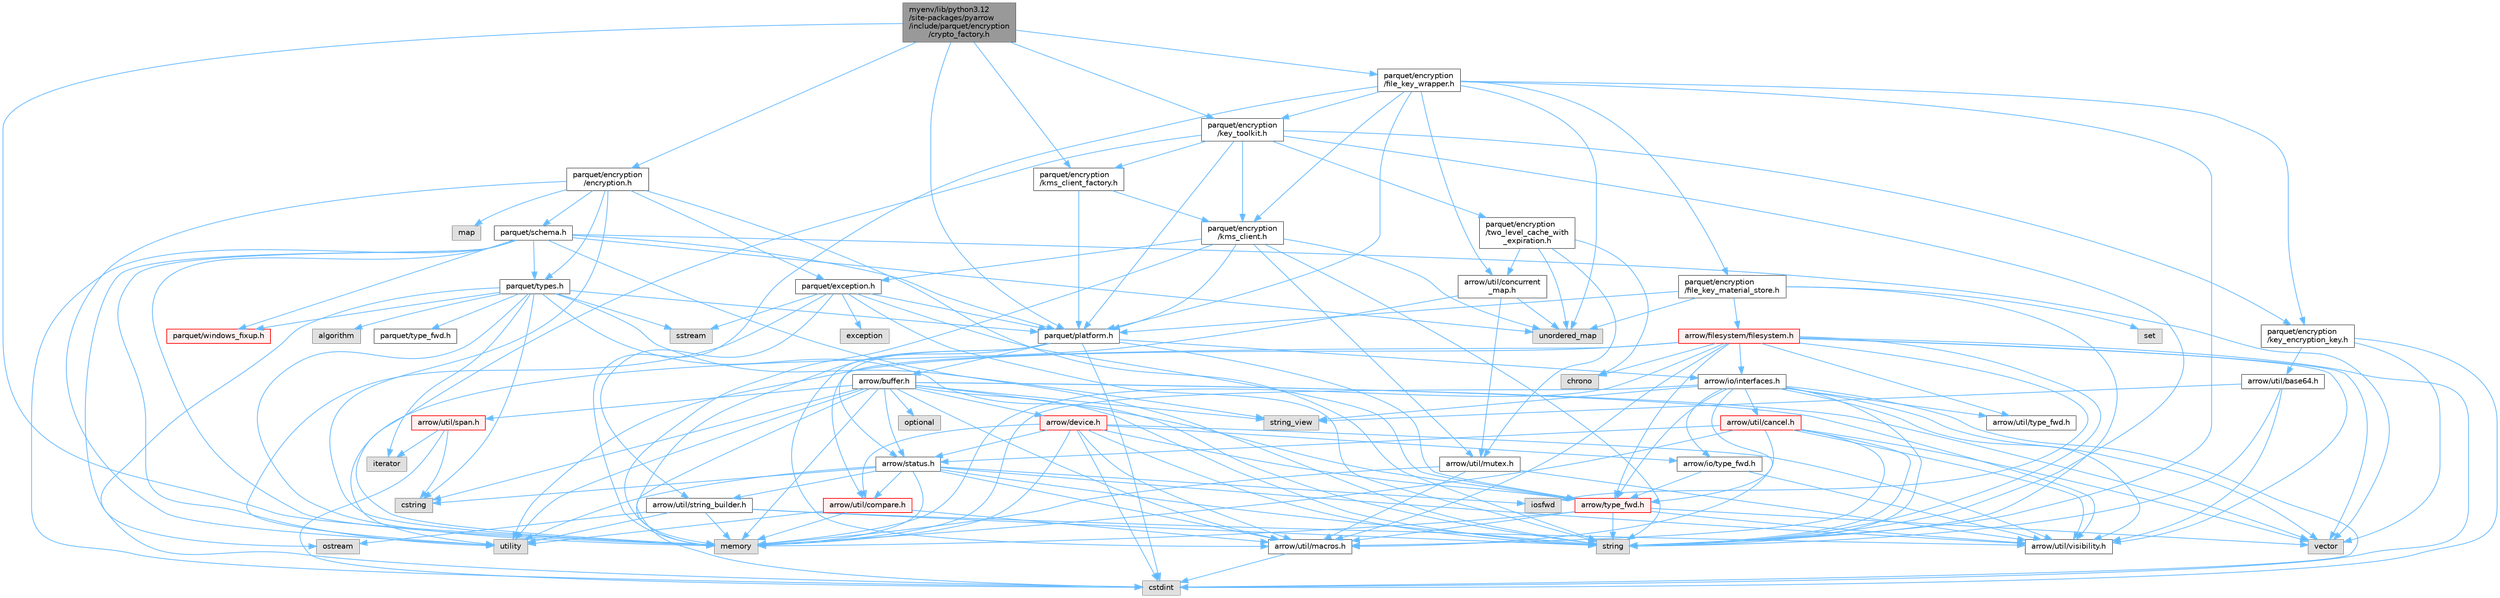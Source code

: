 digraph "myenv/lib/python3.12/site-packages/pyarrow/include/parquet/encryption/crypto_factory.h"
{
 // LATEX_PDF_SIZE
  bgcolor="transparent";
  edge [fontname=Helvetica,fontsize=10,labelfontname=Helvetica,labelfontsize=10];
  node [fontname=Helvetica,fontsize=10,shape=box,height=0.2,width=0.4];
  Node1 [id="Node000001",label="myenv/lib/python3.12\l/site-packages/pyarrow\l/include/parquet/encryption\l/crypto_factory.h",height=0.2,width=0.4,color="gray40", fillcolor="grey60", style="filled", fontcolor="black",tooltip=" "];
  Node1 -> Node2 [id="edge1_Node000001_Node000002",color="steelblue1",style="solid",tooltip=" "];
  Node2 [id="Node000002",label="memory",height=0.2,width=0.4,color="grey60", fillcolor="#E0E0E0", style="filled",tooltip=" "];
  Node1 -> Node3 [id="edge2_Node000001_Node000003",color="steelblue1",style="solid",tooltip=" "];
  Node3 [id="Node000003",label="parquet/encryption\l/encryption.h",height=0.2,width=0.4,color="grey40", fillcolor="white", style="filled",URL="$encryption_8h.html",tooltip=" "];
  Node3 -> Node4 [id="edge3_Node000003_Node000004",color="steelblue1",style="solid",tooltip=" "];
  Node4 [id="Node000004",label="map",height=0.2,width=0.4,color="grey60", fillcolor="#E0E0E0", style="filled",tooltip=" "];
  Node3 -> Node2 [id="edge4_Node000003_Node000002",color="steelblue1",style="solid",tooltip=" "];
  Node3 -> Node5 [id="edge5_Node000003_Node000005",color="steelblue1",style="solid",tooltip=" "];
  Node5 [id="Node000005",label="string",height=0.2,width=0.4,color="grey60", fillcolor="#E0E0E0", style="filled",tooltip=" "];
  Node3 -> Node6 [id="edge6_Node000003_Node000006",color="steelblue1",style="solid",tooltip=" "];
  Node6 [id="Node000006",label="utility",height=0.2,width=0.4,color="grey60", fillcolor="#E0E0E0", style="filled",tooltip=" "];
  Node3 -> Node7 [id="edge7_Node000003_Node000007",color="steelblue1",style="solid",tooltip=" "];
  Node7 [id="Node000007",label="parquet/exception.h",height=0.2,width=0.4,color="grey40", fillcolor="white", style="filled",URL="$exception_8h.html",tooltip=" "];
  Node7 -> Node8 [id="edge8_Node000007_Node000008",color="steelblue1",style="solid",tooltip=" "];
  Node8 [id="Node000008",label="exception",height=0.2,width=0.4,color="grey60", fillcolor="#E0E0E0", style="filled",tooltip=" "];
  Node7 -> Node9 [id="edge9_Node000007_Node000009",color="steelblue1",style="solid",tooltip=" "];
  Node9 [id="Node000009",label="sstream",height=0.2,width=0.4,color="grey60", fillcolor="#E0E0E0", style="filled",tooltip=" "];
  Node7 -> Node5 [id="edge10_Node000007_Node000005",color="steelblue1",style="solid",tooltip=" "];
  Node7 -> Node6 [id="edge11_Node000007_Node000006",color="steelblue1",style="solid",tooltip=" "];
  Node7 -> Node10 [id="edge12_Node000007_Node000010",color="steelblue1",style="solid",tooltip=" "];
  Node10 [id="Node000010",label="arrow/type_fwd.h",height=0.2,width=0.4,color="red", fillcolor="#FFF0F0", style="filled",URL="$arrow_2type__fwd_8h.html",tooltip=" "];
  Node10 -> Node2 [id="edge13_Node000010_Node000002",color="steelblue1",style="solid",tooltip=" "];
  Node10 -> Node5 [id="edge14_Node000010_Node000005",color="steelblue1",style="solid",tooltip=" "];
  Node10 -> Node12 [id="edge15_Node000010_Node000012",color="steelblue1",style="solid",tooltip=" "];
  Node12 [id="Node000012",label="vector",height=0.2,width=0.4,color="grey60", fillcolor="#E0E0E0", style="filled",tooltip=" "];
  Node10 -> Node13 [id="edge16_Node000010_Node000013",color="steelblue1",style="solid",tooltip=" "];
  Node13 [id="Node000013",label="arrow/util/macros.h",height=0.2,width=0.4,color="grey40", fillcolor="white", style="filled",URL="$macros_8h.html",tooltip=" "];
  Node13 -> Node14 [id="edge17_Node000013_Node000014",color="steelblue1",style="solid",tooltip=" "];
  Node14 [id="Node000014",label="cstdint",height=0.2,width=0.4,color="grey60", fillcolor="#E0E0E0", style="filled",tooltip=" "];
  Node10 -> Node15 [id="edge18_Node000010_Node000015",color="steelblue1",style="solid",tooltip=" "];
  Node15 [id="Node000015",label="arrow/util/visibility.h",height=0.2,width=0.4,color="grey40", fillcolor="white", style="filled",URL="$include_2arrow_2util_2visibility_8h.html",tooltip=" "];
  Node7 -> Node16 [id="edge19_Node000007_Node000016",color="steelblue1",style="solid",tooltip=" "];
  Node16 [id="Node000016",label="arrow/util/string_builder.h",height=0.2,width=0.4,color="grey40", fillcolor="white", style="filled",URL="$string__builder_8h.html",tooltip=" "];
  Node16 -> Node2 [id="edge20_Node000016_Node000002",color="steelblue1",style="solid",tooltip=" "];
  Node16 -> Node17 [id="edge21_Node000016_Node000017",color="steelblue1",style="solid",tooltip=" "];
  Node17 [id="Node000017",label="ostream",height=0.2,width=0.4,color="grey60", fillcolor="#E0E0E0", style="filled",tooltip=" "];
  Node16 -> Node5 [id="edge22_Node000016_Node000005",color="steelblue1",style="solid",tooltip=" "];
  Node16 -> Node6 [id="edge23_Node000016_Node000006",color="steelblue1",style="solid",tooltip=" "];
  Node16 -> Node15 [id="edge24_Node000016_Node000015",color="steelblue1",style="solid",tooltip=" "];
  Node7 -> Node18 [id="edge25_Node000007_Node000018",color="steelblue1",style="solid",tooltip=" "];
  Node18 [id="Node000018",label="parquet/platform.h",height=0.2,width=0.4,color="grey40", fillcolor="white", style="filled",URL="$include_2parquet_2platform_8h.html",tooltip=" "];
  Node18 -> Node14 [id="edge26_Node000018_Node000014",color="steelblue1",style="solid",tooltip=" "];
  Node18 -> Node2 [id="edge27_Node000018_Node000002",color="steelblue1",style="solid",tooltip=" "];
  Node18 -> Node19 [id="edge28_Node000018_Node000019",color="steelblue1",style="solid",tooltip=" "];
  Node19 [id="Node000019",label="arrow/buffer.h",height=0.2,width=0.4,color="grey40", fillcolor="white", style="filled",URL="$buffer_8h.html",tooltip=" "];
  Node19 -> Node14 [id="edge29_Node000019_Node000014",color="steelblue1",style="solid",tooltip=" "];
  Node19 -> Node20 [id="edge30_Node000019_Node000020",color="steelblue1",style="solid",tooltip=" "];
  Node20 [id="Node000020",label="cstring",height=0.2,width=0.4,color="grey60", fillcolor="#E0E0E0", style="filled",tooltip=" "];
  Node19 -> Node2 [id="edge31_Node000019_Node000002",color="steelblue1",style="solid",tooltip=" "];
  Node19 -> Node21 [id="edge32_Node000019_Node000021",color="steelblue1",style="solid",tooltip=" "];
  Node21 [id="Node000021",label="optional",height=0.2,width=0.4,color="grey60", fillcolor="#E0E0E0", style="filled",tooltip=" "];
  Node19 -> Node5 [id="edge33_Node000019_Node000005",color="steelblue1",style="solid",tooltip=" "];
  Node19 -> Node22 [id="edge34_Node000019_Node000022",color="steelblue1",style="solid",tooltip=" "];
  Node22 [id="Node000022",label="string_view",height=0.2,width=0.4,color="grey60", fillcolor="#E0E0E0", style="filled",tooltip=" "];
  Node19 -> Node6 [id="edge35_Node000019_Node000006",color="steelblue1",style="solid",tooltip=" "];
  Node19 -> Node12 [id="edge36_Node000019_Node000012",color="steelblue1",style="solid",tooltip=" "];
  Node19 -> Node23 [id="edge37_Node000019_Node000023",color="steelblue1",style="solid",tooltip=" "];
  Node23 [id="Node000023",label="arrow/device.h",height=0.2,width=0.4,color="red", fillcolor="#FFF0F0", style="filled",URL="$device_8h.html",tooltip=" "];
  Node23 -> Node14 [id="edge38_Node000023_Node000014",color="steelblue1",style="solid",tooltip=" "];
  Node23 -> Node2 [id="edge39_Node000023_Node000002",color="steelblue1",style="solid",tooltip=" "];
  Node23 -> Node5 [id="edge40_Node000023_Node000005",color="steelblue1",style="solid",tooltip=" "];
  Node23 -> Node25 [id="edge41_Node000023_Node000025",color="steelblue1",style="solid",tooltip=" "];
  Node25 [id="Node000025",label="arrow/io/type_fwd.h",height=0.2,width=0.4,color="grey40", fillcolor="white", style="filled",URL="$arrow_2io_2type__fwd_8h.html",tooltip=" "];
  Node25 -> Node10 [id="edge42_Node000025_Node000010",color="steelblue1",style="solid",tooltip=" "];
  Node25 -> Node15 [id="edge43_Node000025_Node000015",color="steelblue1",style="solid",tooltip=" "];
  Node23 -> Node30 [id="edge44_Node000023_Node000030",color="steelblue1",style="solid",tooltip=" "];
  Node30 [id="Node000030",label="arrow/status.h",height=0.2,width=0.4,color="grey40", fillcolor="white", style="filled",URL="$status_8h.html",tooltip=" "];
  Node30 -> Node20 [id="edge45_Node000030_Node000020",color="steelblue1",style="solid",tooltip=" "];
  Node30 -> Node31 [id="edge46_Node000030_Node000031",color="steelblue1",style="solid",tooltip=" "];
  Node31 [id="Node000031",label="iosfwd",height=0.2,width=0.4,color="grey60", fillcolor="#E0E0E0", style="filled",tooltip=" "];
  Node30 -> Node2 [id="edge47_Node000030_Node000002",color="steelblue1",style="solid",tooltip=" "];
  Node30 -> Node5 [id="edge48_Node000030_Node000005",color="steelblue1",style="solid",tooltip=" "];
  Node30 -> Node6 [id="edge49_Node000030_Node000006",color="steelblue1",style="solid",tooltip=" "];
  Node30 -> Node32 [id="edge50_Node000030_Node000032",color="steelblue1",style="solid",tooltip=" "];
  Node32 [id="Node000032",label="arrow/util/compare.h",height=0.2,width=0.4,color="red", fillcolor="#FFF0F0", style="filled",URL="$util_2compare_8h.html",tooltip=" "];
  Node32 -> Node2 [id="edge51_Node000032_Node000002",color="steelblue1",style="solid",tooltip=" "];
  Node32 -> Node6 [id="edge52_Node000032_Node000006",color="steelblue1",style="solid",tooltip=" "];
  Node32 -> Node13 [id="edge53_Node000032_Node000013",color="steelblue1",style="solid",tooltip=" "];
  Node30 -> Node13 [id="edge54_Node000030_Node000013",color="steelblue1",style="solid",tooltip=" "];
  Node30 -> Node16 [id="edge55_Node000030_Node000016",color="steelblue1",style="solid",tooltip=" "];
  Node30 -> Node15 [id="edge56_Node000030_Node000015",color="steelblue1",style="solid",tooltip=" "];
  Node23 -> Node10 [id="edge57_Node000023_Node000010",color="steelblue1",style="solid",tooltip=" "];
  Node23 -> Node32 [id="edge58_Node000023_Node000032",color="steelblue1",style="solid",tooltip=" "];
  Node23 -> Node13 [id="edge59_Node000023_Node000013",color="steelblue1",style="solid",tooltip=" "];
  Node23 -> Node15 [id="edge60_Node000023_Node000015",color="steelblue1",style="solid",tooltip=" "];
  Node19 -> Node30 [id="edge61_Node000019_Node000030",color="steelblue1",style="solid",tooltip=" "];
  Node19 -> Node10 [id="edge62_Node000019_Node000010",color="steelblue1",style="solid",tooltip=" "];
  Node19 -> Node13 [id="edge63_Node000019_Node000013",color="steelblue1",style="solid",tooltip=" "];
  Node19 -> Node35 [id="edge64_Node000019_Node000035",color="steelblue1",style="solid",tooltip=" "];
  Node35 [id="Node000035",label="arrow/util/span.h",height=0.2,width=0.4,color="red", fillcolor="#FFF0F0", style="filled",URL="$span_8h.html",tooltip=" "];
  Node35 -> Node14 [id="edge65_Node000035_Node000014",color="steelblue1",style="solid",tooltip=" "];
  Node35 -> Node20 [id="edge66_Node000035_Node000020",color="steelblue1",style="solid",tooltip=" "];
  Node35 -> Node36 [id="edge67_Node000035_Node000036",color="steelblue1",style="solid",tooltip=" "];
  Node36 [id="Node000036",label="iterator",height=0.2,width=0.4,color="grey60", fillcolor="#E0E0E0", style="filled",tooltip=" "];
  Node19 -> Node15 [id="edge68_Node000019_Node000015",color="steelblue1",style="solid",tooltip=" "];
  Node18 -> Node37 [id="edge69_Node000018_Node000037",color="steelblue1",style="solid",tooltip=" "];
  Node37 [id="Node000037",label="arrow/io/interfaces.h",height=0.2,width=0.4,color="grey40", fillcolor="white", style="filled",URL="$interfaces_8h.html",tooltip=" "];
  Node37 -> Node14 [id="edge70_Node000037_Node000014",color="steelblue1",style="solid",tooltip=" "];
  Node37 -> Node2 [id="edge71_Node000037_Node000002",color="steelblue1",style="solid",tooltip=" "];
  Node37 -> Node5 [id="edge72_Node000037_Node000005",color="steelblue1",style="solid",tooltip=" "];
  Node37 -> Node22 [id="edge73_Node000037_Node000022",color="steelblue1",style="solid",tooltip=" "];
  Node37 -> Node12 [id="edge74_Node000037_Node000012",color="steelblue1",style="solid",tooltip=" "];
  Node37 -> Node25 [id="edge75_Node000037_Node000025",color="steelblue1",style="solid",tooltip=" "];
  Node37 -> Node10 [id="edge76_Node000037_Node000010",color="steelblue1",style="solid",tooltip=" "];
  Node37 -> Node38 [id="edge77_Node000037_Node000038",color="steelblue1",style="solid",tooltip=" "];
  Node38 [id="Node000038",label="arrow/util/cancel.h",height=0.2,width=0.4,color="red", fillcolor="#FFF0F0", style="filled",URL="$cancel_8h.html",tooltip=" "];
  Node38 -> Node2 [id="edge78_Node000038_Node000002",color="steelblue1",style="solid",tooltip=" "];
  Node38 -> Node5 [id="edge79_Node000038_Node000005",color="steelblue1",style="solid",tooltip=" "];
  Node38 -> Node12 [id="edge80_Node000038_Node000012",color="steelblue1",style="solid",tooltip=" "];
  Node38 -> Node30 [id="edge81_Node000038_Node000030",color="steelblue1",style="solid",tooltip=" "];
  Node38 -> Node10 [id="edge82_Node000038_Node000010",color="steelblue1",style="solid",tooltip=" "];
  Node38 -> Node13 [id="edge83_Node000038_Node000013",color="steelblue1",style="solid",tooltip=" "];
  Node38 -> Node15 [id="edge84_Node000038_Node000015",color="steelblue1",style="solid",tooltip=" "];
  Node37 -> Node13 [id="edge85_Node000037_Node000013",color="steelblue1",style="solid",tooltip=" "];
  Node37 -> Node39 [id="edge86_Node000037_Node000039",color="steelblue1",style="solid",tooltip=" "];
  Node39 [id="Node000039",label="arrow/util/type_fwd.h",height=0.2,width=0.4,color="grey40", fillcolor="white", style="filled",URL="$arrow_2util_2type__fwd_8h.html",tooltip=" "];
  Node37 -> Node15 [id="edge87_Node000037_Node000015",color="steelblue1",style="solid",tooltip=" "];
  Node18 -> Node30 [id="edge88_Node000018_Node000030",color="steelblue1",style="solid",tooltip=" "];
  Node18 -> Node10 [id="edge89_Node000018_Node000010",color="steelblue1",style="solid",tooltip=" "];
  Node18 -> Node13 [id="edge90_Node000018_Node000013",color="steelblue1",style="solid",tooltip=" "];
  Node3 -> Node40 [id="edge91_Node000003_Node000040",color="steelblue1",style="solid",tooltip=" "];
  Node40 [id="Node000040",label="parquet/schema.h",height=0.2,width=0.4,color="grey40", fillcolor="white", style="filled",URL="$schema_8h.html",tooltip=" "];
  Node40 -> Node14 [id="edge92_Node000040_Node000014",color="steelblue1",style="solid",tooltip=" "];
  Node40 -> Node2 [id="edge93_Node000040_Node000002",color="steelblue1",style="solid",tooltip=" "];
  Node40 -> Node17 [id="edge94_Node000040_Node000017",color="steelblue1",style="solid",tooltip=" "];
  Node40 -> Node5 [id="edge95_Node000040_Node000005",color="steelblue1",style="solid",tooltip=" "];
  Node40 -> Node41 [id="edge96_Node000040_Node000041",color="steelblue1",style="solid",tooltip=" "];
  Node41 [id="Node000041",label="unordered_map",height=0.2,width=0.4,color="grey60", fillcolor="#E0E0E0", style="filled",tooltip=" "];
  Node40 -> Node6 [id="edge97_Node000040_Node000006",color="steelblue1",style="solid",tooltip=" "];
  Node40 -> Node12 [id="edge98_Node000040_Node000012",color="steelblue1",style="solid",tooltip=" "];
  Node40 -> Node18 [id="edge99_Node000040_Node000018",color="steelblue1",style="solid",tooltip=" "];
  Node40 -> Node42 [id="edge100_Node000040_Node000042",color="steelblue1",style="solid",tooltip=" "];
  Node42 [id="Node000042",label="parquet/types.h",height=0.2,width=0.4,color="grey40", fillcolor="white", style="filled",URL="$parquet_2types_8h.html",tooltip=" "];
  Node42 -> Node43 [id="edge101_Node000042_Node000043",color="steelblue1",style="solid",tooltip=" "];
  Node43 [id="Node000043",label="algorithm",height=0.2,width=0.4,color="grey60", fillcolor="#E0E0E0", style="filled",tooltip=" "];
  Node42 -> Node14 [id="edge102_Node000042_Node000014",color="steelblue1",style="solid",tooltip=" "];
  Node42 -> Node20 [id="edge103_Node000042_Node000020",color="steelblue1",style="solid",tooltip=" "];
  Node42 -> Node36 [id="edge104_Node000042_Node000036",color="steelblue1",style="solid",tooltip=" "];
  Node42 -> Node2 [id="edge105_Node000042_Node000002",color="steelblue1",style="solid",tooltip=" "];
  Node42 -> Node9 [id="edge106_Node000042_Node000009",color="steelblue1",style="solid",tooltip=" "];
  Node42 -> Node5 [id="edge107_Node000042_Node000005",color="steelblue1",style="solid",tooltip=" "];
  Node42 -> Node22 [id="edge108_Node000042_Node000022",color="steelblue1",style="solid",tooltip=" "];
  Node42 -> Node18 [id="edge109_Node000042_Node000018",color="steelblue1",style="solid",tooltip=" "];
  Node42 -> Node44 [id="edge110_Node000042_Node000044",color="steelblue1",style="solid",tooltip=" "];
  Node44 [id="Node000044",label="parquet/type_fwd.h",height=0.2,width=0.4,color="grey40", fillcolor="white", style="filled",URL="$parquet_2type__fwd_8h.html",tooltip=" "];
  Node42 -> Node45 [id="edge111_Node000042_Node000045",color="steelblue1",style="solid",tooltip=" "];
  Node45 [id="Node000045",label="parquet/windows_fixup.h",height=0.2,width=0.4,color="red", fillcolor="#FFF0F0", style="filled",URL="$parquet_2windows__fixup_8h.html",tooltip=" "];
  Node40 -> Node45 [id="edge112_Node000040_Node000045",color="steelblue1",style="solid",tooltip=" "];
  Node3 -> Node42 [id="edge113_Node000003_Node000042",color="steelblue1",style="solid",tooltip=" "];
  Node1 -> Node47 [id="edge114_Node000001_Node000047",color="steelblue1",style="solid",tooltip=" "];
  Node47 [id="Node000047",label="parquet/encryption\l/file_key_wrapper.h",height=0.2,width=0.4,color="grey40", fillcolor="white", style="filled",URL="$file__key__wrapper_8h.html",tooltip=" "];
  Node47 -> Node2 [id="edge115_Node000047_Node000002",color="steelblue1",style="solid",tooltip=" "];
  Node47 -> Node5 [id="edge116_Node000047_Node000005",color="steelblue1",style="solid",tooltip=" "];
  Node47 -> Node41 [id="edge117_Node000047_Node000041",color="steelblue1",style="solid",tooltip=" "];
  Node47 -> Node48 [id="edge118_Node000047_Node000048",color="steelblue1",style="solid",tooltip=" "];
  Node48 [id="Node000048",label="arrow/util/concurrent\l_map.h",height=0.2,width=0.4,color="grey40", fillcolor="white", style="filled",URL="$concurrent__map_8h.html",tooltip=" "];
  Node48 -> Node41 [id="edge119_Node000048_Node000041",color="steelblue1",style="solid",tooltip=" "];
  Node48 -> Node6 [id="edge120_Node000048_Node000006",color="steelblue1",style="solid",tooltip=" "];
  Node48 -> Node49 [id="edge121_Node000048_Node000049",color="steelblue1",style="solid",tooltip=" "];
  Node49 [id="Node000049",label="arrow/util/mutex.h",height=0.2,width=0.4,color="grey40", fillcolor="white", style="filled",URL="$mutex_8h.html",tooltip=" "];
  Node49 -> Node2 [id="edge122_Node000049_Node000002",color="steelblue1",style="solid",tooltip=" "];
  Node49 -> Node13 [id="edge123_Node000049_Node000013",color="steelblue1",style="solid",tooltip=" "];
  Node49 -> Node15 [id="edge124_Node000049_Node000015",color="steelblue1",style="solid",tooltip=" "];
  Node47 -> Node50 [id="edge125_Node000047_Node000050",color="steelblue1",style="solid",tooltip=" "];
  Node50 [id="Node000050",label="parquet/encryption\l/file_key_material_store.h",height=0.2,width=0.4,color="grey40", fillcolor="white", style="filled",URL="$file__key__material__store_8h.html",tooltip=" "];
  Node50 -> Node51 [id="edge126_Node000050_Node000051",color="steelblue1",style="solid",tooltip=" "];
  Node51 [id="Node000051",label="set",height=0.2,width=0.4,color="grey60", fillcolor="#E0E0E0", style="filled",tooltip=" "];
  Node50 -> Node5 [id="edge127_Node000050_Node000005",color="steelblue1",style="solid",tooltip=" "];
  Node50 -> Node41 [id="edge128_Node000050_Node000041",color="steelblue1",style="solid",tooltip=" "];
  Node50 -> Node52 [id="edge129_Node000050_Node000052",color="steelblue1",style="solid",tooltip=" "];
  Node52 [id="Node000052",label="arrow/filesystem/filesystem.h",height=0.2,width=0.4,color="red", fillcolor="#FFF0F0", style="filled",URL="$include_2arrow_2filesystem_2filesystem_8h.html",tooltip=" "];
  Node52 -> Node53 [id="edge130_Node000052_Node000053",color="steelblue1",style="solid",tooltip=" "];
  Node53 [id="Node000053",label="chrono",height=0.2,width=0.4,color="grey60", fillcolor="#E0E0E0", style="filled",tooltip=" "];
  Node52 -> Node14 [id="edge131_Node000052_Node000014",color="steelblue1",style="solid",tooltip=" "];
  Node52 -> Node31 [id="edge132_Node000052_Node000031",color="steelblue1",style="solid",tooltip=" "];
  Node52 -> Node2 [id="edge133_Node000052_Node000002",color="steelblue1",style="solid",tooltip=" "];
  Node52 -> Node5 [id="edge134_Node000052_Node000005",color="steelblue1",style="solid",tooltip=" "];
  Node52 -> Node6 [id="edge135_Node000052_Node000006",color="steelblue1",style="solid",tooltip=" "];
  Node52 -> Node12 [id="edge136_Node000052_Node000012",color="steelblue1",style="solid",tooltip=" "];
  Node52 -> Node37 [id="edge137_Node000052_Node000037",color="steelblue1",style="solid",tooltip=" "];
  Node52 -> Node10 [id="edge138_Node000052_Node000010",color="steelblue1",style="solid",tooltip=" "];
  Node52 -> Node32 [id="edge139_Node000052_Node000032",color="steelblue1",style="solid",tooltip=" "];
  Node52 -> Node13 [id="edge140_Node000052_Node000013",color="steelblue1",style="solid",tooltip=" "];
  Node52 -> Node39 [id="edge141_Node000052_Node000039",color="steelblue1",style="solid",tooltip=" "];
  Node52 -> Node15 [id="edge142_Node000052_Node000015",color="steelblue1",style="solid",tooltip=" "];
  Node50 -> Node18 [id="edge143_Node000050_Node000018",color="steelblue1",style="solid",tooltip=" "];
  Node47 -> Node55 [id="edge144_Node000047_Node000055",color="steelblue1",style="solid",tooltip=" "];
  Node55 [id="Node000055",label="parquet/encryption\l/key_encryption_key.h",height=0.2,width=0.4,color="grey40", fillcolor="white", style="filled",URL="$key__encryption__key_8h.html",tooltip=" "];
  Node55 -> Node14 [id="edge145_Node000055_Node000014",color="steelblue1",style="solid",tooltip=" "];
  Node55 -> Node12 [id="edge146_Node000055_Node000012",color="steelblue1",style="solid",tooltip=" "];
  Node55 -> Node56 [id="edge147_Node000055_Node000056",color="steelblue1",style="solid",tooltip=" "];
  Node56 [id="Node000056",label="arrow/util/base64.h",height=0.2,width=0.4,color="grey40", fillcolor="white", style="filled",URL="$base64_8h.html",tooltip=" "];
  Node56 -> Node5 [id="edge148_Node000056_Node000005",color="steelblue1",style="solid",tooltip=" "];
  Node56 -> Node22 [id="edge149_Node000056_Node000022",color="steelblue1",style="solid",tooltip=" "];
  Node56 -> Node15 [id="edge150_Node000056_Node000015",color="steelblue1",style="solid",tooltip=" "];
  Node47 -> Node57 [id="edge151_Node000047_Node000057",color="steelblue1",style="solid",tooltip=" "];
  Node57 [id="Node000057",label="parquet/encryption\l/key_toolkit.h",height=0.2,width=0.4,color="grey40", fillcolor="white", style="filled",URL="$key__toolkit_8h.html",tooltip=" "];
  Node57 -> Node2 [id="edge152_Node000057_Node000002",color="steelblue1",style="solid",tooltip=" "];
  Node57 -> Node5 [id="edge153_Node000057_Node000005",color="steelblue1",style="solid",tooltip=" "];
  Node57 -> Node55 [id="edge154_Node000057_Node000055",color="steelblue1",style="solid",tooltip=" "];
  Node57 -> Node58 [id="edge155_Node000057_Node000058",color="steelblue1",style="solid",tooltip=" "];
  Node58 [id="Node000058",label="parquet/encryption\l/kms_client.h",height=0.2,width=0.4,color="grey40", fillcolor="white", style="filled",URL="$kms__client_8h.html",tooltip=" "];
  Node58 -> Node2 [id="edge156_Node000058_Node000002",color="steelblue1",style="solid",tooltip=" "];
  Node58 -> Node5 [id="edge157_Node000058_Node000005",color="steelblue1",style="solid",tooltip=" "];
  Node58 -> Node41 [id="edge158_Node000058_Node000041",color="steelblue1",style="solid",tooltip=" "];
  Node58 -> Node49 [id="edge159_Node000058_Node000049",color="steelblue1",style="solid",tooltip=" "];
  Node58 -> Node7 [id="edge160_Node000058_Node000007",color="steelblue1",style="solid",tooltip=" "];
  Node58 -> Node18 [id="edge161_Node000058_Node000018",color="steelblue1",style="solid",tooltip=" "];
  Node57 -> Node59 [id="edge162_Node000057_Node000059",color="steelblue1",style="solid",tooltip=" "];
  Node59 [id="Node000059",label="parquet/encryption\l/kms_client_factory.h",height=0.2,width=0.4,color="grey40", fillcolor="white", style="filled",URL="$kms__client__factory_8h.html",tooltip=" "];
  Node59 -> Node58 [id="edge163_Node000059_Node000058",color="steelblue1",style="solid",tooltip=" "];
  Node59 -> Node18 [id="edge164_Node000059_Node000018",color="steelblue1",style="solid",tooltip=" "];
  Node57 -> Node60 [id="edge165_Node000057_Node000060",color="steelblue1",style="solid",tooltip=" "];
  Node60 [id="Node000060",label="parquet/encryption\l/two_level_cache_with\l_expiration.h",height=0.2,width=0.4,color="grey40", fillcolor="white", style="filled",URL="$two__level__cache__with__expiration_8h.html",tooltip=" "];
  Node60 -> Node53 [id="edge166_Node000060_Node000053",color="steelblue1",style="solid",tooltip=" "];
  Node60 -> Node41 [id="edge167_Node000060_Node000041",color="steelblue1",style="solid",tooltip=" "];
  Node60 -> Node48 [id="edge168_Node000060_Node000048",color="steelblue1",style="solid",tooltip=" "];
  Node60 -> Node49 [id="edge169_Node000060_Node000049",color="steelblue1",style="solid",tooltip=" "];
  Node57 -> Node18 [id="edge170_Node000057_Node000018",color="steelblue1",style="solid",tooltip=" "];
  Node47 -> Node58 [id="edge171_Node000047_Node000058",color="steelblue1",style="solid",tooltip=" "];
  Node47 -> Node18 [id="edge172_Node000047_Node000018",color="steelblue1",style="solid",tooltip=" "];
  Node1 -> Node57 [id="edge173_Node000001_Node000057",color="steelblue1",style="solid",tooltip=" "];
  Node1 -> Node59 [id="edge174_Node000001_Node000059",color="steelblue1",style="solid",tooltip=" "];
  Node1 -> Node18 [id="edge175_Node000001_Node000018",color="steelblue1",style="solid",tooltip=" "];
}
